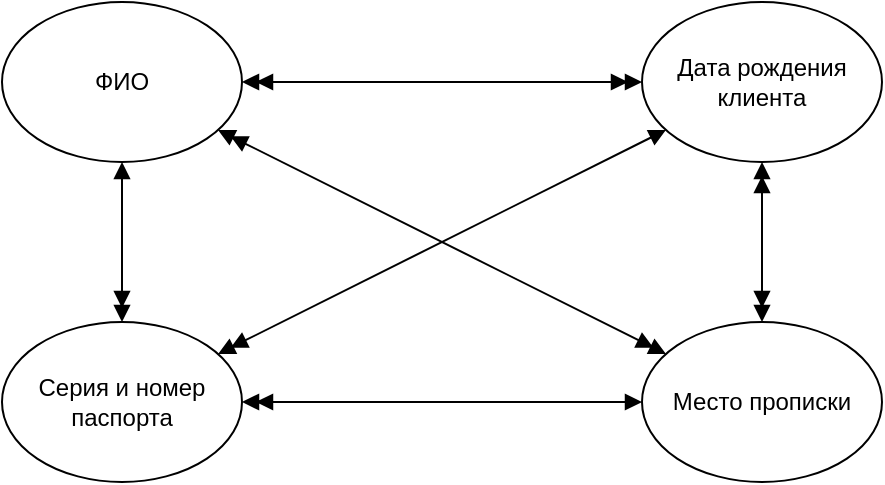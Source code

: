 <mxfile version="16.3.0" type="device"><diagram id="bjiwIFPa3C7VZGjJZWLB" name="Page-1"><mxGraphModel dx="1422" dy="761" grid="1" gridSize="10" guides="1" tooltips="1" connect="1" arrows="1" fold="1" page="1" pageScale="1" pageWidth="827" pageHeight="1169" background="none" math="0" shadow="0"><root><mxCell id="0"/><mxCell id="1" parent="0"/><mxCell id="OgdQoFX8DZ056ajtmQ7H-3" value="Серия и номер паспорта" style="ellipse;whiteSpace=wrap;html=1;" parent="1" vertex="1"><mxGeometry x="160" y="400" width="120" height="80" as="geometry"/></mxCell><mxCell id="OgdQoFX8DZ056ajtmQ7H-4" value="ФИО" style="ellipse;whiteSpace=wrap;html=1;" parent="1" vertex="1"><mxGeometry x="160" y="240" width="120" height="80" as="geometry"/></mxCell><mxCell id="OgdQoFX8DZ056ajtmQ7H-7" value="Место прописки" style="ellipse;whiteSpace=wrap;html=1;" parent="1" vertex="1"><mxGeometry x="480" y="400" width="120" height="80" as="geometry"/></mxCell><mxCell id="OgdQoFX8DZ056ajtmQ7H-8" value="" style="endArrow=block;html=1;rounded=0;endFill=1;startArrow=doubleBlock;startFill=1;" parent="1" source="OgdQoFX8DZ056ajtmQ7H-3" target="OgdQoFX8DZ056ajtmQ7H-4" edge="1"><mxGeometry width="50" height="50" relative="1" as="geometry"><mxPoint x="310" y="360" as="sourcePoint"/><mxPoint x="250" y="320" as="targetPoint"/></mxGeometry></mxCell><mxCell id="OgdQoFX8DZ056ajtmQ7H-10" value="" style="endArrow=block;html=1;rounded=0;endFill=1;startArrow=doubleBlock;startFill=1;" parent="1" source="OgdQoFX8DZ056ajtmQ7H-3" target="OgdQoFX8DZ056ajtmQ7H-7" edge="1"><mxGeometry width="50" height="50" relative="1" as="geometry"><mxPoint x="429.933" y="380.146" as="sourcePoint"/><mxPoint x="510.138" y="319.896" as="targetPoint"/></mxGeometry></mxCell><mxCell id="OgdQoFX8DZ056ajtmQ7H-20" value="" style="endArrow=doubleBlock;html=1;rounded=0;endFill=1;startArrow=doubleBlock;startFill=1;" parent="1" source="OgdQoFX8DZ056ajtmQ7H-7" target="OgdQoFX8DZ056ajtmQ7H-4" edge="1"><mxGeometry width="50" height="50" relative="1" as="geometry"><mxPoint x="240" y="490.559" as="sourcePoint"/><mxPoint x="491.905" y="300" as="targetPoint"/></mxGeometry></mxCell><mxCell id="ZcmavpFxTmtDWOKtgYsY-1" value="Дата рождения клиента" style="ellipse;whiteSpace=wrap;html=1;" parent="1" vertex="1"><mxGeometry x="480" y="240" width="120" height="80" as="geometry"/></mxCell><mxCell id="ZcmavpFxTmtDWOKtgYsY-3" value="" style="endArrow=block;html=1;rounded=0;endFill=1;startArrow=doubleBlock;startFill=1;" parent="1" source="OgdQoFX8DZ056ajtmQ7H-3" target="ZcmavpFxTmtDWOKtgYsY-1" edge="1"><mxGeometry width="50" height="50" relative="1" as="geometry"><mxPoint x="165.545" y="394.874" as="sourcePoint"/><mxPoint x="494.467" y="305.145" as="targetPoint"/></mxGeometry></mxCell><mxCell id="ZcmavpFxTmtDWOKtgYsY-4" value="" style="endArrow=doubleBlock;html=1;rounded=0;endFill=1;startArrow=doubleBlock;startFill=1;" parent="1" source="ZcmavpFxTmtDWOKtgYsY-1" target="OgdQoFX8DZ056ajtmQ7H-7" edge="1"><mxGeometry width="50" height="50" relative="1" as="geometry"><mxPoint x="596.718" y="376.718" as="sourcePoint"/><mxPoint x="543.282" y="323.282" as="targetPoint"/></mxGeometry></mxCell><mxCell id="ZcmavpFxTmtDWOKtgYsY-5" value="" style="endArrow=doubleBlock;html=1;rounded=0;endFill=1;startArrow=doubleBlock;startFill=1;" parent="1" source="ZcmavpFxTmtDWOKtgYsY-1" target="OgdQoFX8DZ056ajtmQ7H-4" edge="1"><mxGeometry width="50" height="50" relative="1" as="geometry"><mxPoint x="636.718" y="443.282" as="sourcePoint"/><mxPoint x="583.282" y="496.718" as="targetPoint"/></mxGeometry></mxCell></root></mxGraphModel></diagram></mxfile>